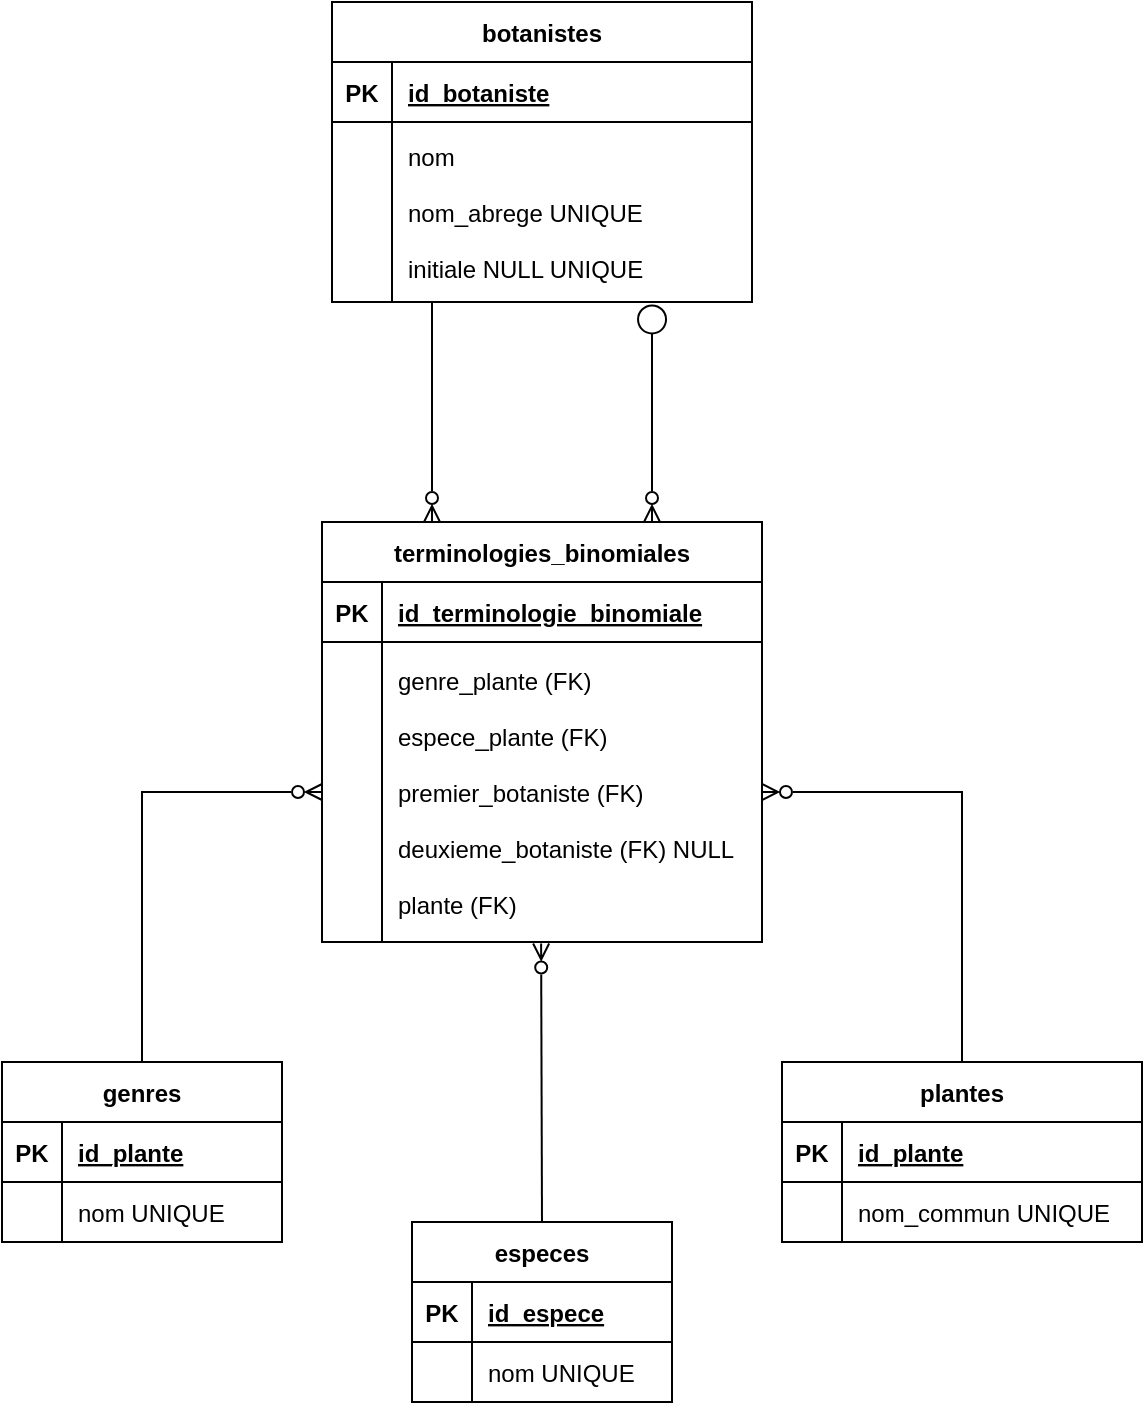 <mxfile version="22.1.16" type="device">
  <diagram id="R2lEEEUBdFMjLlhIrx00" name="Page-1">
    <mxGraphModel dx="712" dy="868" grid="1" gridSize="10" guides="1" tooltips="1" connect="1" arrows="1" fold="1" page="1" pageScale="1" pageWidth="850" pageHeight="1100" math="0" shadow="0" extFonts="Permanent Marker^https://fonts.googleapis.com/css?family=Permanent+Marker">
      <root>
        <mxCell id="0" />
        <mxCell id="1" parent="0" />
        <mxCell id="MQVZO5DNTq-OY1vNgR5e-68" style="edgeStyle=orthogonalEdgeStyle;rounded=0;orthogonalLoop=1;jettySize=auto;html=1;exitX=0.5;exitY=0;exitDx=0;exitDy=0;endArrow=ERzeroToMany;endFill=0;" parent="1" source="MQVZO5DNTq-OY1vNgR5e-1" target="MQVZO5DNTq-OY1vNgR5e-57" edge="1">
          <mxGeometry relative="1" as="geometry" />
        </mxCell>
        <mxCell id="MQVZO5DNTq-OY1vNgR5e-1" value="genres" style="shape=table;startSize=30;container=1;collapsible=1;childLayout=tableLayout;fixedRows=1;rowLines=0;fontStyle=1;align=center;resizeLast=1;" parent="1" vertex="1">
          <mxGeometry x="140" y="750" width="140" height="90" as="geometry" />
        </mxCell>
        <mxCell id="MQVZO5DNTq-OY1vNgR5e-2" value="" style="shape=partialRectangle;collapsible=0;dropTarget=0;pointerEvents=0;fillColor=none;points=[[0,0.5],[1,0.5]];portConstraint=eastwest;top=0;left=0;right=0;bottom=1;" parent="MQVZO5DNTq-OY1vNgR5e-1" vertex="1">
          <mxGeometry y="30" width="140" height="30" as="geometry" />
        </mxCell>
        <mxCell id="MQVZO5DNTq-OY1vNgR5e-3" value="PK" style="shape=partialRectangle;overflow=hidden;connectable=0;fillColor=none;top=0;left=0;bottom=0;right=0;fontStyle=1;" parent="MQVZO5DNTq-OY1vNgR5e-2" vertex="1">
          <mxGeometry width="30" height="30" as="geometry">
            <mxRectangle width="30" height="30" as="alternateBounds" />
          </mxGeometry>
        </mxCell>
        <mxCell id="MQVZO5DNTq-OY1vNgR5e-4" value="id_plante" style="shape=partialRectangle;overflow=hidden;connectable=0;fillColor=none;top=0;left=0;bottom=0;right=0;align=left;spacingLeft=6;fontStyle=5;" parent="MQVZO5DNTq-OY1vNgR5e-2" vertex="1">
          <mxGeometry x="30" width="110" height="30" as="geometry">
            <mxRectangle width="110" height="30" as="alternateBounds" />
          </mxGeometry>
        </mxCell>
        <mxCell id="MQVZO5DNTq-OY1vNgR5e-5" value="" style="shape=partialRectangle;collapsible=0;dropTarget=0;pointerEvents=0;fillColor=none;points=[[0,0.5],[1,0.5]];portConstraint=eastwest;top=0;left=0;right=0;bottom=0;" parent="MQVZO5DNTq-OY1vNgR5e-1" vertex="1">
          <mxGeometry y="60" width="140" height="30" as="geometry" />
        </mxCell>
        <mxCell id="MQVZO5DNTq-OY1vNgR5e-6" value="" style="shape=partialRectangle;overflow=hidden;connectable=0;fillColor=none;top=0;left=0;bottom=0;right=0;" parent="MQVZO5DNTq-OY1vNgR5e-5" vertex="1">
          <mxGeometry width="30" height="30" as="geometry">
            <mxRectangle width="30" height="30" as="alternateBounds" />
          </mxGeometry>
        </mxCell>
        <mxCell id="MQVZO5DNTq-OY1vNgR5e-7" value="nom UNIQUE" style="shape=partialRectangle;overflow=hidden;connectable=0;fillColor=none;top=0;left=0;bottom=0;right=0;align=left;spacingLeft=6;" parent="MQVZO5DNTq-OY1vNgR5e-5" vertex="1">
          <mxGeometry x="30" width="110" height="30" as="geometry">
            <mxRectangle width="110" height="30" as="alternateBounds" />
          </mxGeometry>
        </mxCell>
        <mxCell id="MQVZO5DNTq-OY1vNgR5e-29" value="especes" style="shape=table;startSize=30;container=1;collapsible=1;childLayout=tableLayout;fixedRows=1;rowLines=0;fontStyle=1;align=center;resizeLast=1;" parent="1" vertex="1">
          <mxGeometry x="345" y="830" width="130" height="90" as="geometry" />
        </mxCell>
        <mxCell id="MQVZO5DNTq-OY1vNgR5e-30" value="" style="shape=partialRectangle;collapsible=0;dropTarget=0;pointerEvents=0;fillColor=none;points=[[0,0.5],[1,0.5]];portConstraint=eastwest;top=0;left=0;right=0;bottom=1;" parent="MQVZO5DNTq-OY1vNgR5e-29" vertex="1">
          <mxGeometry y="30" width="130" height="30" as="geometry" />
        </mxCell>
        <mxCell id="MQVZO5DNTq-OY1vNgR5e-31" value="PK" style="shape=partialRectangle;overflow=hidden;connectable=0;fillColor=none;top=0;left=0;bottom=0;right=0;fontStyle=1;" parent="MQVZO5DNTq-OY1vNgR5e-30" vertex="1">
          <mxGeometry width="30" height="30" as="geometry">
            <mxRectangle width="30" height="30" as="alternateBounds" />
          </mxGeometry>
        </mxCell>
        <mxCell id="MQVZO5DNTq-OY1vNgR5e-32" value="id_espece" style="shape=partialRectangle;overflow=hidden;connectable=0;fillColor=none;top=0;left=0;bottom=0;right=0;align=left;spacingLeft=6;fontStyle=5;" parent="MQVZO5DNTq-OY1vNgR5e-30" vertex="1">
          <mxGeometry x="30" width="100" height="30" as="geometry">
            <mxRectangle width="100" height="30" as="alternateBounds" />
          </mxGeometry>
        </mxCell>
        <mxCell id="MQVZO5DNTq-OY1vNgR5e-33" value="" style="shape=partialRectangle;collapsible=0;dropTarget=0;pointerEvents=0;fillColor=none;points=[[0,0.5],[1,0.5]];portConstraint=eastwest;top=0;left=0;right=0;bottom=0;" parent="MQVZO5DNTq-OY1vNgR5e-29" vertex="1">
          <mxGeometry y="60" width="130" height="30" as="geometry" />
        </mxCell>
        <mxCell id="MQVZO5DNTq-OY1vNgR5e-34" value="" style="shape=partialRectangle;overflow=hidden;connectable=0;fillColor=none;top=0;left=0;bottom=0;right=0;" parent="MQVZO5DNTq-OY1vNgR5e-33" vertex="1">
          <mxGeometry width="30" height="30" as="geometry">
            <mxRectangle width="30" height="30" as="alternateBounds" />
          </mxGeometry>
        </mxCell>
        <mxCell id="MQVZO5DNTq-OY1vNgR5e-35" value="nom UNIQUE" style="shape=partialRectangle;overflow=hidden;connectable=0;fillColor=none;top=0;left=0;bottom=0;right=0;align=left;spacingLeft=6;" parent="MQVZO5DNTq-OY1vNgR5e-33" vertex="1">
          <mxGeometry x="30" width="100" height="30" as="geometry">
            <mxRectangle width="100" height="30" as="alternateBounds" />
          </mxGeometry>
        </mxCell>
        <mxCell id="MQVZO5DNTq-OY1vNgR5e-36" value="plantes" style="shape=table;startSize=30;container=1;collapsible=1;childLayout=tableLayout;fixedRows=1;rowLines=0;fontStyle=1;align=center;resizeLast=1;" parent="1" vertex="1">
          <mxGeometry x="530" y="750" width="180" height="90" as="geometry" />
        </mxCell>
        <mxCell id="MQVZO5DNTq-OY1vNgR5e-37" value="" style="shape=partialRectangle;collapsible=0;dropTarget=0;pointerEvents=0;fillColor=none;points=[[0,0.5],[1,0.5]];portConstraint=eastwest;top=0;left=0;right=0;bottom=1;" parent="MQVZO5DNTq-OY1vNgR5e-36" vertex="1">
          <mxGeometry y="30" width="180" height="30" as="geometry" />
        </mxCell>
        <mxCell id="MQVZO5DNTq-OY1vNgR5e-38" value="PK" style="shape=partialRectangle;overflow=hidden;connectable=0;fillColor=none;top=0;left=0;bottom=0;right=0;fontStyle=1;" parent="MQVZO5DNTq-OY1vNgR5e-37" vertex="1">
          <mxGeometry width="30" height="30" as="geometry">
            <mxRectangle width="30" height="30" as="alternateBounds" />
          </mxGeometry>
        </mxCell>
        <mxCell id="MQVZO5DNTq-OY1vNgR5e-39" value="id_plante" style="shape=partialRectangle;overflow=hidden;connectable=0;fillColor=none;top=0;left=0;bottom=0;right=0;align=left;spacingLeft=6;fontStyle=5;" parent="MQVZO5DNTq-OY1vNgR5e-37" vertex="1">
          <mxGeometry x="30" width="150" height="30" as="geometry">
            <mxRectangle width="150" height="30" as="alternateBounds" />
          </mxGeometry>
        </mxCell>
        <mxCell id="MQVZO5DNTq-OY1vNgR5e-40" value="" style="shape=partialRectangle;collapsible=0;dropTarget=0;pointerEvents=0;fillColor=none;points=[[0,0.5],[1,0.5]];portConstraint=eastwest;top=0;left=0;right=0;bottom=0;" parent="MQVZO5DNTq-OY1vNgR5e-36" vertex="1">
          <mxGeometry y="60" width="180" height="30" as="geometry" />
        </mxCell>
        <mxCell id="MQVZO5DNTq-OY1vNgR5e-41" value="" style="shape=partialRectangle;overflow=hidden;connectable=0;fillColor=none;top=0;left=0;bottom=0;right=0;" parent="MQVZO5DNTq-OY1vNgR5e-40" vertex="1">
          <mxGeometry width="30" height="30" as="geometry">
            <mxRectangle width="30" height="30" as="alternateBounds" />
          </mxGeometry>
        </mxCell>
        <mxCell id="MQVZO5DNTq-OY1vNgR5e-42" value="nom_commun UNIQUE" style="shape=partialRectangle;overflow=hidden;connectable=0;fillColor=none;top=0;left=0;bottom=0;right=0;align=left;spacingLeft=6;" parent="MQVZO5DNTq-OY1vNgR5e-40" vertex="1">
          <mxGeometry x="30" width="150" height="30" as="geometry">
            <mxRectangle width="150" height="30" as="alternateBounds" />
          </mxGeometry>
        </mxCell>
        <mxCell id="MQVZO5DNTq-OY1vNgR5e-43" value="botanistes" style="shape=table;startSize=30;container=1;collapsible=1;childLayout=tableLayout;fixedRows=1;rowLines=0;fontStyle=1;align=center;resizeLast=1;" parent="1" vertex="1">
          <mxGeometry x="305" y="220" width="210" height="150" as="geometry" />
        </mxCell>
        <mxCell id="MQVZO5DNTq-OY1vNgR5e-44" value="" style="shape=partialRectangle;collapsible=0;dropTarget=0;pointerEvents=0;fillColor=none;points=[[0,0.5],[1,0.5]];portConstraint=eastwest;top=0;left=0;right=0;bottom=1;" parent="MQVZO5DNTq-OY1vNgR5e-43" vertex="1">
          <mxGeometry y="30" width="210" height="30" as="geometry" />
        </mxCell>
        <mxCell id="MQVZO5DNTq-OY1vNgR5e-45" value="PK" style="shape=partialRectangle;overflow=hidden;connectable=0;fillColor=none;top=0;left=0;bottom=0;right=0;fontStyle=1;" parent="MQVZO5DNTq-OY1vNgR5e-44" vertex="1">
          <mxGeometry width="30" height="30" as="geometry">
            <mxRectangle width="30" height="30" as="alternateBounds" />
          </mxGeometry>
        </mxCell>
        <mxCell id="MQVZO5DNTq-OY1vNgR5e-46" value="id_botaniste" style="shape=partialRectangle;overflow=hidden;connectable=0;fillColor=none;top=0;left=0;bottom=0;right=0;align=left;spacingLeft=6;fontStyle=5;" parent="MQVZO5DNTq-OY1vNgR5e-44" vertex="1">
          <mxGeometry x="30" width="180" height="30" as="geometry">
            <mxRectangle width="180" height="30" as="alternateBounds" />
          </mxGeometry>
        </mxCell>
        <mxCell id="MQVZO5DNTq-OY1vNgR5e-47" value="" style="shape=partialRectangle;collapsible=0;dropTarget=0;pointerEvents=0;fillColor=none;points=[[0,0.5],[1,0.5]];portConstraint=eastwest;top=0;left=0;right=0;bottom=0;" parent="MQVZO5DNTq-OY1vNgR5e-43" vertex="1">
          <mxGeometry y="60" width="210" height="90" as="geometry" />
        </mxCell>
        <mxCell id="MQVZO5DNTq-OY1vNgR5e-48" value="" style="shape=partialRectangle;overflow=hidden;connectable=0;fillColor=none;top=0;left=0;bottom=0;right=0;" parent="MQVZO5DNTq-OY1vNgR5e-47" vertex="1">
          <mxGeometry width="30" height="90" as="geometry">
            <mxRectangle width="30" height="90" as="alternateBounds" />
          </mxGeometry>
        </mxCell>
        <mxCell id="MQVZO5DNTq-OY1vNgR5e-49" value="nom&#xa;&#xa;nom_abrege UNIQUE&#xa;&#xa;initiale NULL UNIQUE" style="shape=partialRectangle;overflow=hidden;connectable=0;fillColor=none;top=0;left=0;bottom=0;right=0;align=left;spacingLeft=6;" parent="MQVZO5DNTq-OY1vNgR5e-47" vertex="1">
          <mxGeometry x="30" width="180" height="90" as="geometry">
            <mxRectangle width="180" height="90" as="alternateBounds" />
          </mxGeometry>
        </mxCell>
        <mxCell id="MQVZO5DNTq-OY1vNgR5e-53" value="terminologies_binomiales" style="shape=table;startSize=30;container=1;collapsible=1;childLayout=tableLayout;fixedRows=1;rowLines=0;fontStyle=1;align=center;resizeLast=1;" parent="1" vertex="1">
          <mxGeometry x="300" y="480" width="220" height="210" as="geometry" />
        </mxCell>
        <mxCell id="MQVZO5DNTq-OY1vNgR5e-54" value="" style="shape=partialRectangle;collapsible=0;dropTarget=0;pointerEvents=0;fillColor=none;points=[[0,0.5],[1,0.5]];portConstraint=eastwest;top=0;left=0;right=0;bottom=1;" parent="MQVZO5DNTq-OY1vNgR5e-53" vertex="1">
          <mxGeometry y="30" width="220" height="30" as="geometry" />
        </mxCell>
        <mxCell id="MQVZO5DNTq-OY1vNgR5e-55" value="PK" style="shape=partialRectangle;overflow=hidden;connectable=0;fillColor=none;top=0;left=0;bottom=0;right=0;fontStyle=1;" parent="MQVZO5DNTq-OY1vNgR5e-54" vertex="1">
          <mxGeometry width="30" height="30" as="geometry">
            <mxRectangle width="30" height="30" as="alternateBounds" />
          </mxGeometry>
        </mxCell>
        <mxCell id="MQVZO5DNTq-OY1vNgR5e-56" value="id_terminologie_binomiale" style="shape=partialRectangle;overflow=hidden;connectable=0;fillColor=none;top=0;left=0;bottom=0;right=0;align=left;spacingLeft=6;fontStyle=5;" parent="MQVZO5DNTq-OY1vNgR5e-54" vertex="1">
          <mxGeometry x="30" width="190" height="30" as="geometry">
            <mxRectangle width="190" height="30" as="alternateBounds" />
          </mxGeometry>
        </mxCell>
        <mxCell id="MQVZO5DNTq-OY1vNgR5e-57" value="" style="shape=partialRectangle;collapsible=0;dropTarget=0;pointerEvents=0;fillColor=none;points=[[0,0.5],[1,0.5]];portConstraint=eastwest;top=0;left=0;right=0;bottom=0;" parent="MQVZO5DNTq-OY1vNgR5e-53" vertex="1">
          <mxGeometry y="60" width="220" height="150" as="geometry" />
        </mxCell>
        <mxCell id="MQVZO5DNTq-OY1vNgR5e-58" value="" style="shape=partialRectangle;overflow=hidden;connectable=0;fillColor=none;top=0;left=0;bottom=0;right=0;" parent="MQVZO5DNTq-OY1vNgR5e-57" vertex="1">
          <mxGeometry width="30" height="150" as="geometry">
            <mxRectangle width="30" height="150" as="alternateBounds" />
          </mxGeometry>
        </mxCell>
        <mxCell id="MQVZO5DNTq-OY1vNgR5e-59" value="genre_plante (FK)&#xa;&#xa;espece_plante (FK)&#xa;&#xa;premier_botaniste (FK)&#xa;&#xa;deuxieme_botaniste (FK) NULL&#xa;&#xa;plante (FK)" style="shape=partialRectangle;overflow=hidden;connectable=0;fillColor=none;top=0;left=0;bottom=0;right=0;align=left;spacingLeft=6;" parent="MQVZO5DNTq-OY1vNgR5e-57" vertex="1">
          <mxGeometry x="30" width="190" height="150" as="geometry">
            <mxRectangle width="190" height="150" as="alternateBounds" />
          </mxGeometry>
        </mxCell>
        <mxCell id="MQVZO5DNTq-OY1vNgR5e-63" value="" style="endArrow=none;html=1;rounded=0;exitX=0.75;exitY=0;exitDx=0;exitDy=0;startArrow=ERzeroToMany;startFill=0;" parent="1" edge="1">
          <mxGeometry width="50" height="50" relative="1" as="geometry">
            <mxPoint x="355" y="480" as="sourcePoint" />
            <mxPoint x="355" y="370" as="targetPoint" />
          </mxGeometry>
        </mxCell>
        <mxCell id="MQVZO5DNTq-OY1vNgR5e-64" value="" style="endArrow=circle;startArrow=ERzeroToMany;html=1;rounded=0;exitX=0.75;exitY=0;exitDx=0;exitDy=0;entryX=0.762;entryY=1.008;entryDx=0;entryDy=0;entryPerimeter=0;startFill=0;endFill=0;" parent="1" source="MQVZO5DNTq-OY1vNgR5e-53" target="MQVZO5DNTq-OY1vNgR5e-47" edge="1">
          <mxGeometry width="50" height="50" relative="1" as="geometry">
            <mxPoint x="560" y="430" as="sourcePoint" />
            <mxPoint x="610" y="380" as="targetPoint" />
          </mxGeometry>
        </mxCell>
        <mxCell id="MQVZO5DNTq-OY1vNgR5e-65" style="edgeStyle=orthogonalEdgeStyle;rounded=0;orthogonalLoop=1;jettySize=auto;html=1;exitX=1;exitY=0.5;exitDx=0;exitDy=0;entryX=0.5;entryY=0;entryDx=0;entryDy=0;endArrow=none;endFill=0;startArrow=ERzeroToMany;startFill=0;" parent="1" source="MQVZO5DNTq-OY1vNgR5e-57" target="MQVZO5DNTq-OY1vNgR5e-36" edge="1">
          <mxGeometry relative="1" as="geometry" />
        </mxCell>
        <mxCell id="MQVZO5DNTq-OY1vNgR5e-66" value="" style="endArrow=ERzeroToMany;html=1;rounded=0;exitX=0.5;exitY=0;exitDx=0;exitDy=0;entryX=0.498;entryY=1.005;entryDx=0;entryDy=0;entryPerimeter=0;endFill=0;" parent="1" source="MQVZO5DNTq-OY1vNgR5e-29" target="MQVZO5DNTq-OY1vNgR5e-57" edge="1">
          <mxGeometry width="50" height="50" relative="1" as="geometry">
            <mxPoint x="410" y="770" as="sourcePoint" />
            <mxPoint x="460" y="720" as="targetPoint" />
          </mxGeometry>
        </mxCell>
      </root>
    </mxGraphModel>
  </diagram>
</mxfile>
